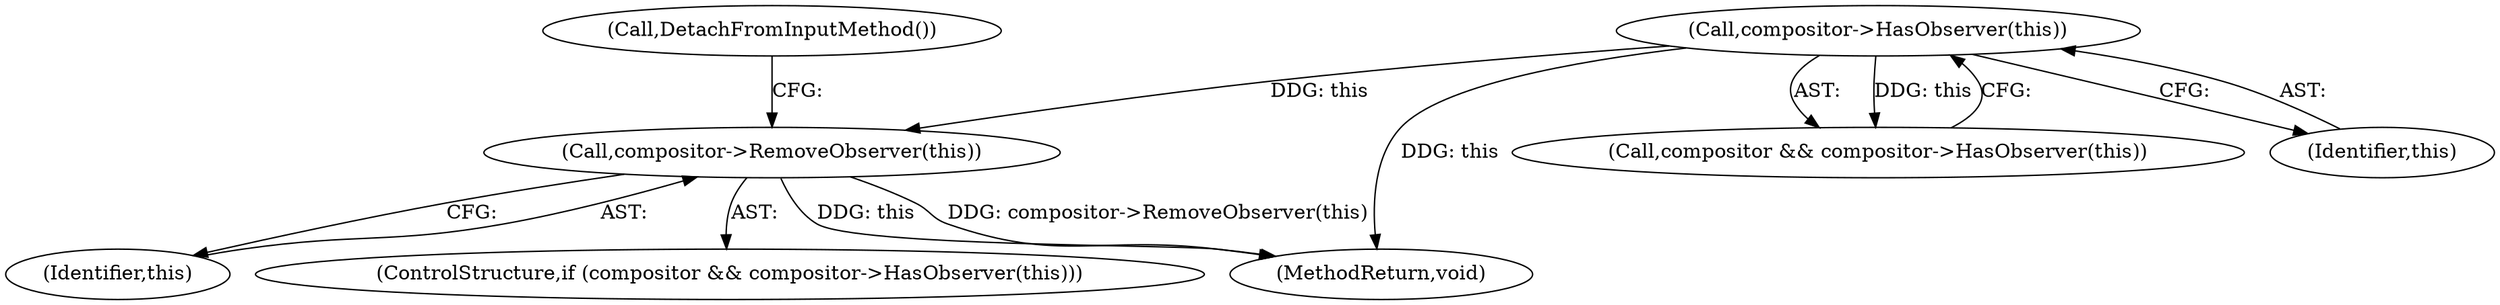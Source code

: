 digraph "0_Chrome_18d67244984a574ba2dd8779faabc0e3e34f4b76_29@API" {
"1000116" [label="(Call,compositor->RemoveObserver(this))"];
"1000114" [label="(Call,compositor->HasObserver(this))"];
"1000117" [label="(Identifier,this)"];
"1000118" [label="(Call,DetachFromInputMethod())"];
"1000112" [label="(Call,compositor && compositor->HasObserver(this))"];
"1000111" [label="(ControlStructure,if (compositor && compositor->HasObserver(this)))"];
"1000119" [label="(MethodReturn,void)"];
"1000116" [label="(Call,compositor->RemoveObserver(this))"];
"1000114" [label="(Call,compositor->HasObserver(this))"];
"1000115" [label="(Identifier,this)"];
"1000116" -> "1000111"  [label="AST: "];
"1000116" -> "1000117"  [label="CFG: "];
"1000117" -> "1000116"  [label="AST: "];
"1000118" -> "1000116"  [label="CFG: "];
"1000116" -> "1000119"  [label="DDG: this"];
"1000116" -> "1000119"  [label="DDG: compositor->RemoveObserver(this)"];
"1000114" -> "1000116"  [label="DDG: this"];
"1000114" -> "1000112"  [label="AST: "];
"1000114" -> "1000115"  [label="CFG: "];
"1000115" -> "1000114"  [label="AST: "];
"1000112" -> "1000114"  [label="CFG: "];
"1000114" -> "1000119"  [label="DDG: this"];
"1000114" -> "1000112"  [label="DDG: this"];
}
